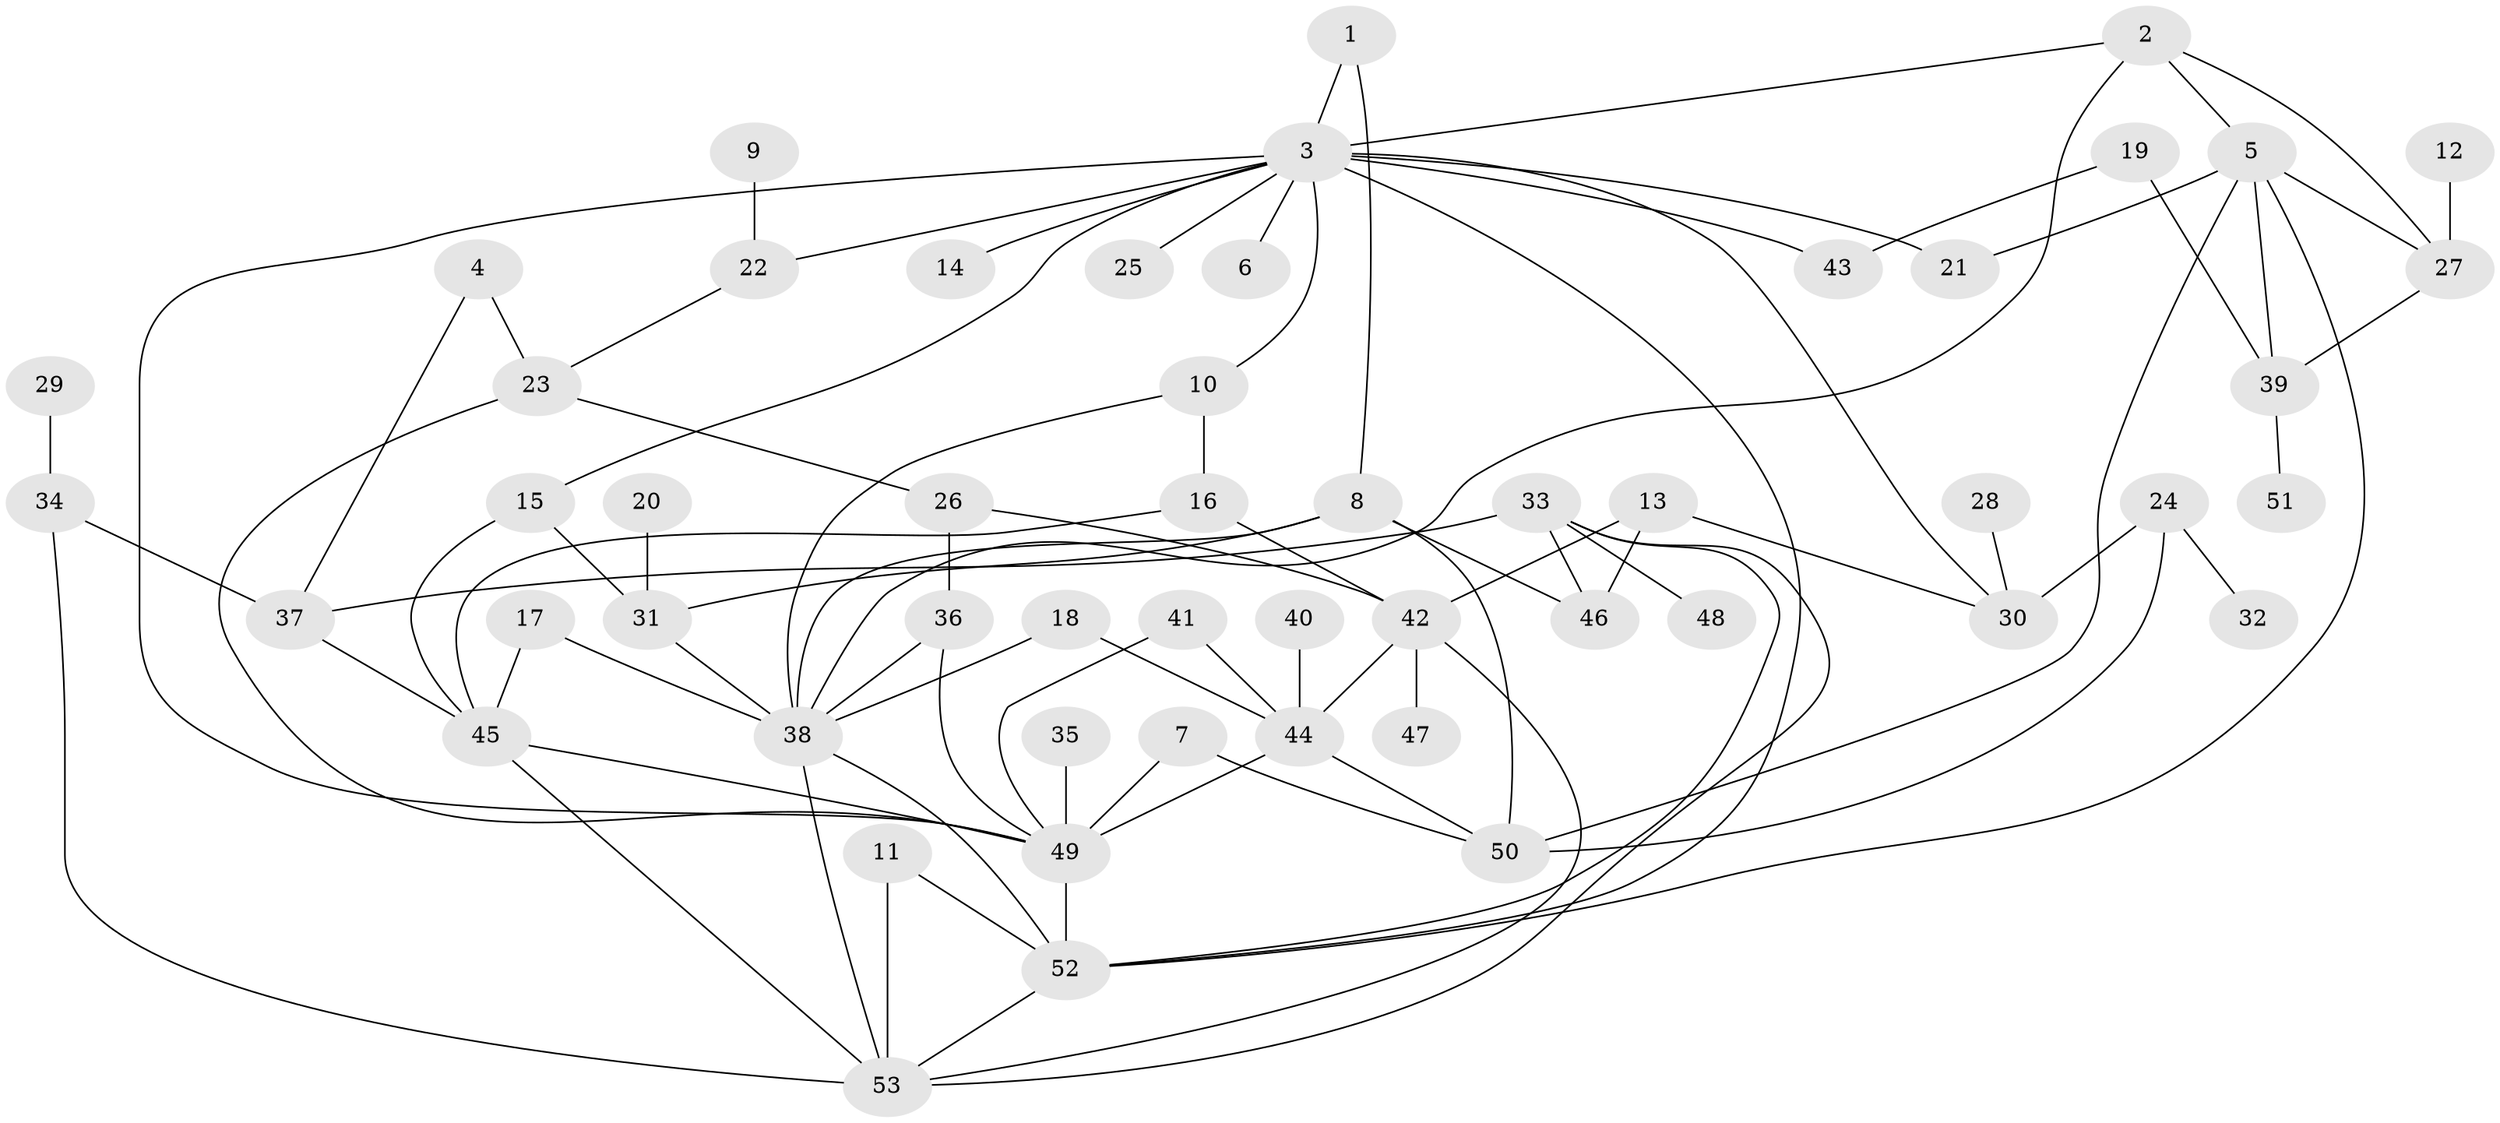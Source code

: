 // original degree distribution, {11: 0.009523809523809525, 2: 0.38095238095238093, 5: 0.0380952380952381, 4: 0.13333333333333333, 9: 0.009523809523809525, 8: 0.009523809523809525, 3: 0.20952380952380953, 1: 0.19047619047619047, 6: 0.01904761904761905}
// Generated by graph-tools (version 1.1) at 2025/49/03/09/25 03:49:27]
// undirected, 53 vertices, 88 edges
graph export_dot {
graph [start="1"]
  node [color=gray90,style=filled];
  1;
  2;
  3;
  4;
  5;
  6;
  7;
  8;
  9;
  10;
  11;
  12;
  13;
  14;
  15;
  16;
  17;
  18;
  19;
  20;
  21;
  22;
  23;
  24;
  25;
  26;
  27;
  28;
  29;
  30;
  31;
  32;
  33;
  34;
  35;
  36;
  37;
  38;
  39;
  40;
  41;
  42;
  43;
  44;
  45;
  46;
  47;
  48;
  49;
  50;
  51;
  52;
  53;
  1 -- 3 [weight=1.0];
  1 -- 8 [weight=1.0];
  2 -- 3 [weight=1.0];
  2 -- 5 [weight=1.0];
  2 -- 27 [weight=1.0];
  2 -- 38 [weight=1.0];
  3 -- 6 [weight=1.0];
  3 -- 10 [weight=1.0];
  3 -- 14 [weight=1.0];
  3 -- 15 [weight=1.0];
  3 -- 21 [weight=1.0];
  3 -- 22 [weight=1.0];
  3 -- 25 [weight=1.0];
  3 -- 30 [weight=1.0];
  3 -- 43 [weight=1.0];
  3 -- 49 [weight=1.0];
  3 -- 52 [weight=1.0];
  4 -- 23 [weight=1.0];
  4 -- 37 [weight=1.0];
  5 -- 21 [weight=1.0];
  5 -- 27 [weight=1.0];
  5 -- 39 [weight=1.0];
  5 -- 50 [weight=1.0];
  5 -- 52 [weight=1.0];
  7 -- 49 [weight=1.0];
  7 -- 50 [weight=1.0];
  8 -- 31 [weight=1.0];
  8 -- 38 [weight=1.0];
  8 -- 46 [weight=1.0];
  8 -- 50 [weight=1.0];
  9 -- 22 [weight=1.0];
  10 -- 16 [weight=1.0];
  10 -- 38 [weight=1.0];
  11 -- 52 [weight=1.0];
  11 -- 53 [weight=1.0];
  12 -- 27 [weight=1.0];
  13 -- 30 [weight=1.0];
  13 -- 42 [weight=1.0];
  13 -- 46 [weight=1.0];
  15 -- 31 [weight=1.0];
  15 -- 45 [weight=1.0];
  16 -- 42 [weight=1.0];
  16 -- 45 [weight=1.0];
  17 -- 38 [weight=1.0];
  17 -- 45 [weight=1.0];
  18 -- 38 [weight=1.0];
  18 -- 44 [weight=1.0];
  19 -- 39 [weight=1.0];
  19 -- 43 [weight=1.0];
  20 -- 31 [weight=1.0];
  22 -- 23 [weight=1.0];
  23 -- 26 [weight=1.0];
  23 -- 49 [weight=1.0];
  24 -- 30 [weight=1.0];
  24 -- 32 [weight=1.0];
  24 -- 50 [weight=1.0];
  26 -- 36 [weight=1.0];
  26 -- 42 [weight=1.0];
  27 -- 39 [weight=1.0];
  28 -- 30 [weight=1.0];
  29 -- 34 [weight=1.0];
  31 -- 38 [weight=1.0];
  33 -- 37 [weight=1.0];
  33 -- 46 [weight=1.0];
  33 -- 48 [weight=1.0];
  33 -- 52 [weight=1.0];
  33 -- 53 [weight=1.0];
  34 -- 37 [weight=1.0];
  34 -- 53 [weight=1.0];
  35 -- 49 [weight=1.0];
  36 -- 38 [weight=1.0];
  36 -- 49 [weight=1.0];
  37 -- 45 [weight=1.0];
  38 -- 52 [weight=1.0];
  38 -- 53 [weight=1.0];
  39 -- 51 [weight=1.0];
  40 -- 44 [weight=1.0];
  41 -- 44 [weight=1.0];
  41 -- 49 [weight=1.0];
  42 -- 44 [weight=2.0];
  42 -- 47 [weight=1.0];
  42 -- 53 [weight=1.0];
  44 -- 49 [weight=1.0];
  44 -- 50 [weight=1.0];
  45 -- 49 [weight=1.0];
  45 -- 53 [weight=1.0];
  49 -- 52 [weight=1.0];
  52 -- 53 [weight=1.0];
}
